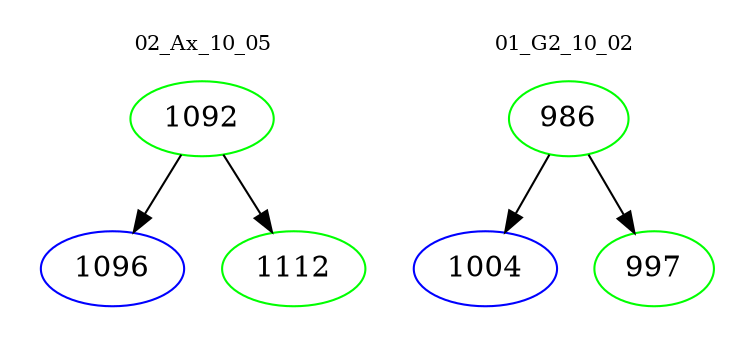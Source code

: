 digraph{
subgraph cluster_0 {
color = white
label = "02_Ax_10_05";
fontsize=10;
T0_1092 [label="1092", color="green"]
T0_1092 -> T0_1096 [color="black"]
T0_1096 [label="1096", color="blue"]
T0_1092 -> T0_1112 [color="black"]
T0_1112 [label="1112", color="green"]
}
subgraph cluster_1 {
color = white
label = "01_G2_10_02";
fontsize=10;
T1_986 [label="986", color="green"]
T1_986 -> T1_1004 [color="black"]
T1_1004 [label="1004", color="blue"]
T1_986 -> T1_997 [color="black"]
T1_997 [label="997", color="green"]
}
}
